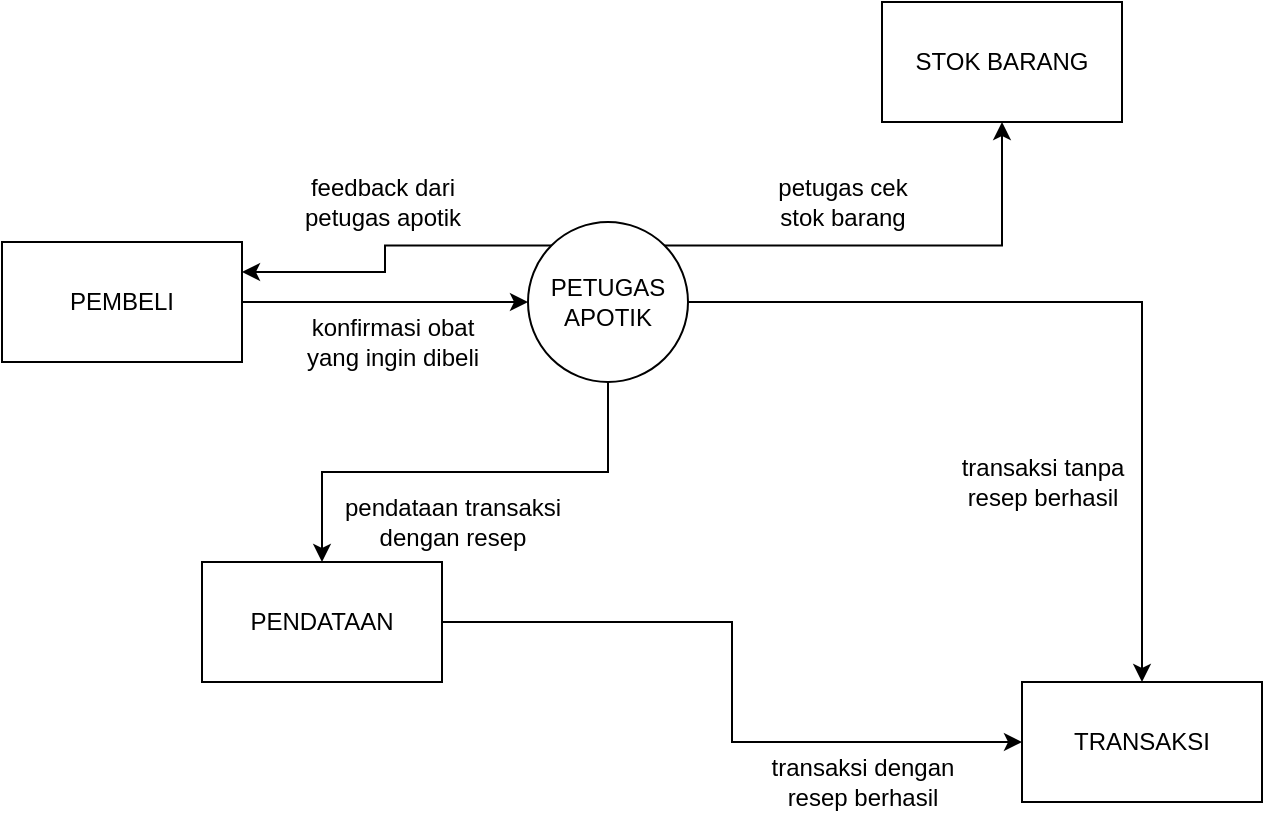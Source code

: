 <mxfile version="20.5.3" type="github">
  <diagram id="VXs8NTKxrGi_QNpOC6y9" name="Halaman-1">
    <mxGraphModel dx="1221" dy="634" grid="1" gridSize="10" guides="1" tooltips="1" connect="1" arrows="1" fold="1" page="1" pageScale="1" pageWidth="827" pageHeight="1169" math="0" shadow="0">
      <root>
        <mxCell id="0" />
        <mxCell id="1" parent="0" />
        <mxCell id="R0c0Dop_Krn-mjsYTwvE-6" style="edgeStyle=orthogonalEdgeStyle;rounded=0;orthogonalLoop=1;jettySize=auto;html=1;exitX=0;exitY=0;exitDx=0;exitDy=0;entryX=1;entryY=0.25;entryDx=0;entryDy=0;" edge="1" parent="1" source="R0c0Dop_Krn-mjsYTwvE-1" target="R0c0Dop_Krn-mjsYTwvE-2">
          <mxGeometry relative="1" as="geometry" />
        </mxCell>
        <mxCell id="R0c0Dop_Krn-mjsYTwvE-9" style="edgeStyle=orthogonalEdgeStyle;rounded=0;orthogonalLoop=1;jettySize=auto;html=1;exitX=1;exitY=0;exitDx=0;exitDy=0;entryX=0.5;entryY=1;entryDx=0;entryDy=0;" edge="1" parent="1" source="R0c0Dop_Krn-mjsYTwvE-1" target="R0c0Dop_Krn-mjsYTwvE-3">
          <mxGeometry relative="1" as="geometry" />
        </mxCell>
        <mxCell id="R0c0Dop_Krn-mjsYTwvE-12" style="edgeStyle=orthogonalEdgeStyle;rounded=0;orthogonalLoop=1;jettySize=auto;html=1;exitX=1;exitY=0.5;exitDx=0;exitDy=0;entryX=0.5;entryY=0;entryDx=0;entryDy=0;" edge="1" parent="1" source="R0c0Dop_Krn-mjsYTwvE-1" target="R0c0Dop_Krn-mjsYTwvE-11">
          <mxGeometry relative="1" as="geometry" />
        </mxCell>
        <mxCell id="R0c0Dop_Krn-mjsYTwvE-15" style="edgeStyle=orthogonalEdgeStyle;rounded=0;orthogonalLoop=1;jettySize=auto;html=1;exitX=0.5;exitY=1;exitDx=0;exitDy=0;entryX=0.5;entryY=0;entryDx=0;entryDy=0;" edge="1" parent="1" source="R0c0Dop_Krn-mjsYTwvE-1" target="R0c0Dop_Krn-mjsYTwvE-14">
          <mxGeometry relative="1" as="geometry" />
        </mxCell>
        <mxCell id="R0c0Dop_Krn-mjsYTwvE-1" value="PETUGAS&lt;br&gt;APOTIK" style="ellipse;whiteSpace=wrap;html=1;aspect=fixed;" vertex="1" parent="1">
          <mxGeometry x="373" y="290" width="80" height="80" as="geometry" />
        </mxCell>
        <mxCell id="R0c0Dop_Krn-mjsYTwvE-5" style="edgeStyle=orthogonalEdgeStyle;rounded=0;orthogonalLoop=1;jettySize=auto;html=1;exitX=1;exitY=0.5;exitDx=0;exitDy=0;entryX=0;entryY=0.5;entryDx=0;entryDy=0;" edge="1" parent="1" source="R0c0Dop_Krn-mjsYTwvE-2" target="R0c0Dop_Krn-mjsYTwvE-1">
          <mxGeometry relative="1" as="geometry">
            <mxPoint x="310" y="330" as="targetPoint" />
          </mxGeometry>
        </mxCell>
        <mxCell id="R0c0Dop_Krn-mjsYTwvE-2" value="PEMBELI" style="rounded=0;whiteSpace=wrap;html=1;" vertex="1" parent="1">
          <mxGeometry x="110" y="300" width="120" height="60" as="geometry" />
        </mxCell>
        <mxCell id="R0c0Dop_Krn-mjsYTwvE-3" value="STOK BARANG" style="rounded=0;whiteSpace=wrap;html=1;" vertex="1" parent="1">
          <mxGeometry x="550" y="180" width="120" height="60" as="geometry" />
        </mxCell>
        <mxCell id="R0c0Dop_Krn-mjsYTwvE-7" value="konfirmasi obat&lt;br&gt;yang ingin dibeli" style="text;html=1;align=center;verticalAlign=middle;resizable=0;points=[];autosize=1;strokeColor=none;fillColor=none;" vertex="1" parent="1">
          <mxGeometry x="250" y="330" width="110" height="40" as="geometry" />
        </mxCell>
        <mxCell id="R0c0Dop_Krn-mjsYTwvE-8" value="feedback dari&lt;br&gt;petugas apotik" style="text;html=1;align=center;verticalAlign=middle;resizable=0;points=[];autosize=1;strokeColor=none;fillColor=none;" vertex="1" parent="1">
          <mxGeometry x="250" y="260" width="100" height="40" as="geometry" />
        </mxCell>
        <mxCell id="R0c0Dop_Krn-mjsYTwvE-10" value="petugas cek&lt;br&gt;stok barang" style="text;html=1;align=center;verticalAlign=middle;resizable=0;points=[];autosize=1;strokeColor=none;fillColor=none;" vertex="1" parent="1">
          <mxGeometry x="485" y="260" width="90" height="40" as="geometry" />
        </mxCell>
        <mxCell id="R0c0Dop_Krn-mjsYTwvE-11" value="TRANSAKSI" style="rounded=0;whiteSpace=wrap;html=1;" vertex="1" parent="1">
          <mxGeometry x="620" y="520" width="120" height="60" as="geometry" />
        </mxCell>
        <mxCell id="R0c0Dop_Krn-mjsYTwvE-13" value="transaksi tanpa&lt;br&gt;resep berhasil" style="text;html=1;align=center;verticalAlign=middle;resizable=0;points=[];autosize=1;strokeColor=none;fillColor=none;" vertex="1" parent="1">
          <mxGeometry x="580" y="400" width="100" height="40" as="geometry" />
        </mxCell>
        <mxCell id="R0c0Dop_Krn-mjsYTwvE-18" style="edgeStyle=orthogonalEdgeStyle;rounded=0;orthogonalLoop=1;jettySize=auto;html=1;exitX=1;exitY=0.5;exitDx=0;exitDy=0;" edge="1" parent="1" source="R0c0Dop_Krn-mjsYTwvE-14" target="R0c0Dop_Krn-mjsYTwvE-11">
          <mxGeometry relative="1" as="geometry" />
        </mxCell>
        <mxCell id="R0c0Dop_Krn-mjsYTwvE-14" value="PENDATAAN" style="rounded=0;whiteSpace=wrap;html=1;" vertex="1" parent="1">
          <mxGeometry x="210" y="460" width="120" height="60" as="geometry" />
        </mxCell>
        <mxCell id="R0c0Dop_Krn-mjsYTwvE-16" value="pendataan transaksi&lt;br&gt;dengan resep" style="text;html=1;align=center;verticalAlign=middle;resizable=0;points=[];autosize=1;strokeColor=none;fillColor=none;" vertex="1" parent="1">
          <mxGeometry x="270" y="420" width="130" height="40" as="geometry" />
        </mxCell>
        <mxCell id="R0c0Dop_Krn-mjsYTwvE-19" value="transaksi dengan&lt;br&gt;resep berhasil" style="text;html=1;align=center;verticalAlign=middle;resizable=0;points=[];autosize=1;strokeColor=none;fillColor=none;" vertex="1" parent="1">
          <mxGeometry x="485" y="550" width="110" height="40" as="geometry" />
        </mxCell>
      </root>
    </mxGraphModel>
  </diagram>
</mxfile>

